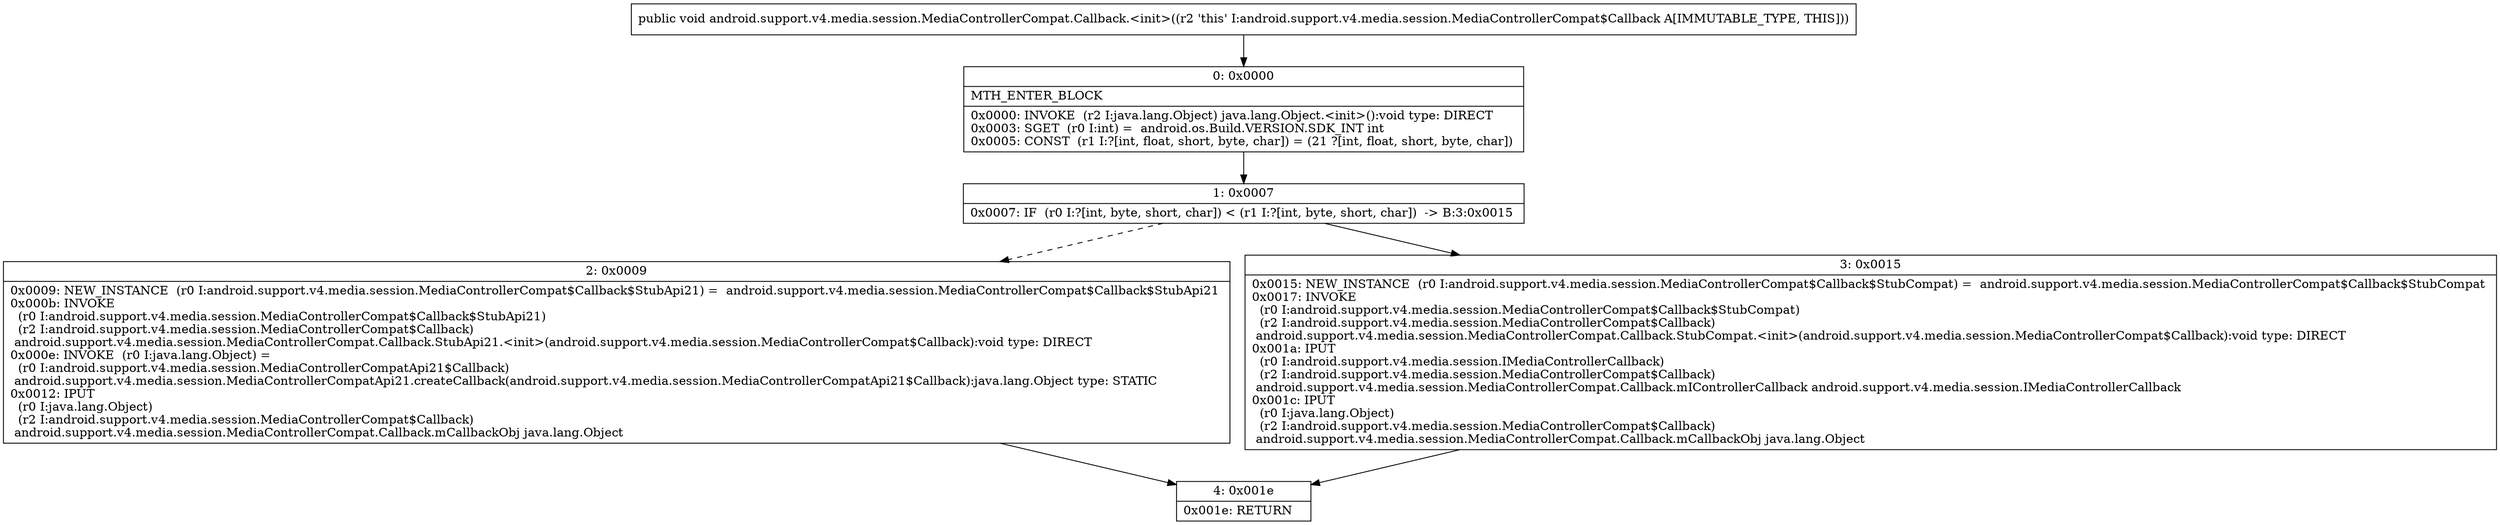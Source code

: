 digraph "CFG forandroid.support.v4.media.session.MediaControllerCompat.Callback.\<init\>()V" {
Node_0 [shape=record,label="{0\:\ 0x0000|MTH_ENTER_BLOCK\l|0x0000: INVOKE  (r2 I:java.lang.Object) java.lang.Object.\<init\>():void type: DIRECT \l0x0003: SGET  (r0 I:int) =  android.os.Build.VERSION.SDK_INT int \l0x0005: CONST  (r1 I:?[int, float, short, byte, char]) = (21 ?[int, float, short, byte, char]) \l}"];
Node_1 [shape=record,label="{1\:\ 0x0007|0x0007: IF  (r0 I:?[int, byte, short, char]) \< (r1 I:?[int, byte, short, char])  \-\> B:3:0x0015 \l}"];
Node_2 [shape=record,label="{2\:\ 0x0009|0x0009: NEW_INSTANCE  (r0 I:android.support.v4.media.session.MediaControllerCompat$Callback$StubApi21) =  android.support.v4.media.session.MediaControllerCompat$Callback$StubApi21 \l0x000b: INVOKE  \l  (r0 I:android.support.v4.media.session.MediaControllerCompat$Callback$StubApi21)\l  (r2 I:android.support.v4.media.session.MediaControllerCompat$Callback)\l android.support.v4.media.session.MediaControllerCompat.Callback.StubApi21.\<init\>(android.support.v4.media.session.MediaControllerCompat$Callback):void type: DIRECT \l0x000e: INVOKE  (r0 I:java.lang.Object) = \l  (r0 I:android.support.v4.media.session.MediaControllerCompatApi21$Callback)\l android.support.v4.media.session.MediaControllerCompatApi21.createCallback(android.support.v4.media.session.MediaControllerCompatApi21$Callback):java.lang.Object type: STATIC \l0x0012: IPUT  \l  (r0 I:java.lang.Object)\l  (r2 I:android.support.v4.media.session.MediaControllerCompat$Callback)\l android.support.v4.media.session.MediaControllerCompat.Callback.mCallbackObj java.lang.Object \l}"];
Node_3 [shape=record,label="{3\:\ 0x0015|0x0015: NEW_INSTANCE  (r0 I:android.support.v4.media.session.MediaControllerCompat$Callback$StubCompat) =  android.support.v4.media.session.MediaControllerCompat$Callback$StubCompat \l0x0017: INVOKE  \l  (r0 I:android.support.v4.media.session.MediaControllerCompat$Callback$StubCompat)\l  (r2 I:android.support.v4.media.session.MediaControllerCompat$Callback)\l android.support.v4.media.session.MediaControllerCompat.Callback.StubCompat.\<init\>(android.support.v4.media.session.MediaControllerCompat$Callback):void type: DIRECT \l0x001a: IPUT  \l  (r0 I:android.support.v4.media.session.IMediaControllerCallback)\l  (r2 I:android.support.v4.media.session.MediaControllerCompat$Callback)\l android.support.v4.media.session.MediaControllerCompat.Callback.mIControllerCallback android.support.v4.media.session.IMediaControllerCallback \l0x001c: IPUT  \l  (r0 I:java.lang.Object)\l  (r2 I:android.support.v4.media.session.MediaControllerCompat$Callback)\l android.support.v4.media.session.MediaControllerCompat.Callback.mCallbackObj java.lang.Object \l}"];
Node_4 [shape=record,label="{4\:\ 0x001e|0x001e: RETURN   \l}"];
MethodNode[shape=record,label="{public void android.support.v4.media.session.MediaControllerCompat.Callback.\<init\>((r2 'this' I:android.support.v4.media.session.MediaControllerCompat$Callback A[IMMUTABLE_TYPE, THIS])) }"];
MethodNode -> Node_0;
Node_0 -> Node_1;
Node_1 -> Node_2[style=dashed];
Node_1 -> Node_3;
Node_2 -> Node_4;
Node_3 -> Node_4;
}

